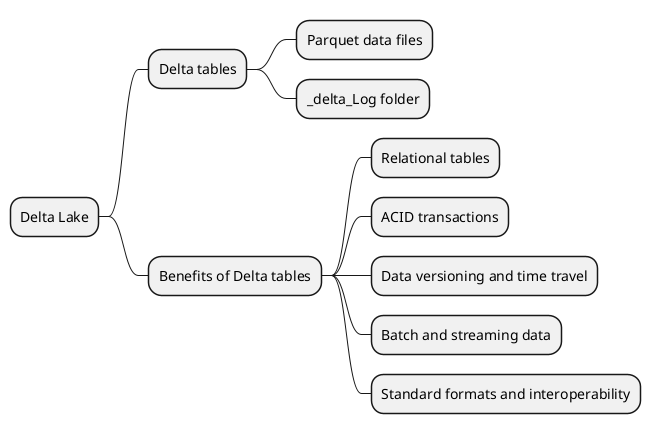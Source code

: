 @startmindmap
* Delta Lake
** Delta tables
*** Parquet data files
*** _delta_Log folder
** Benefits of Delta tables
*** Relational tables
*** ACID transactions
*** Data versioning and time travel
*** Batch and streaming data
*** Standard formats and interoperability
@endmindmap